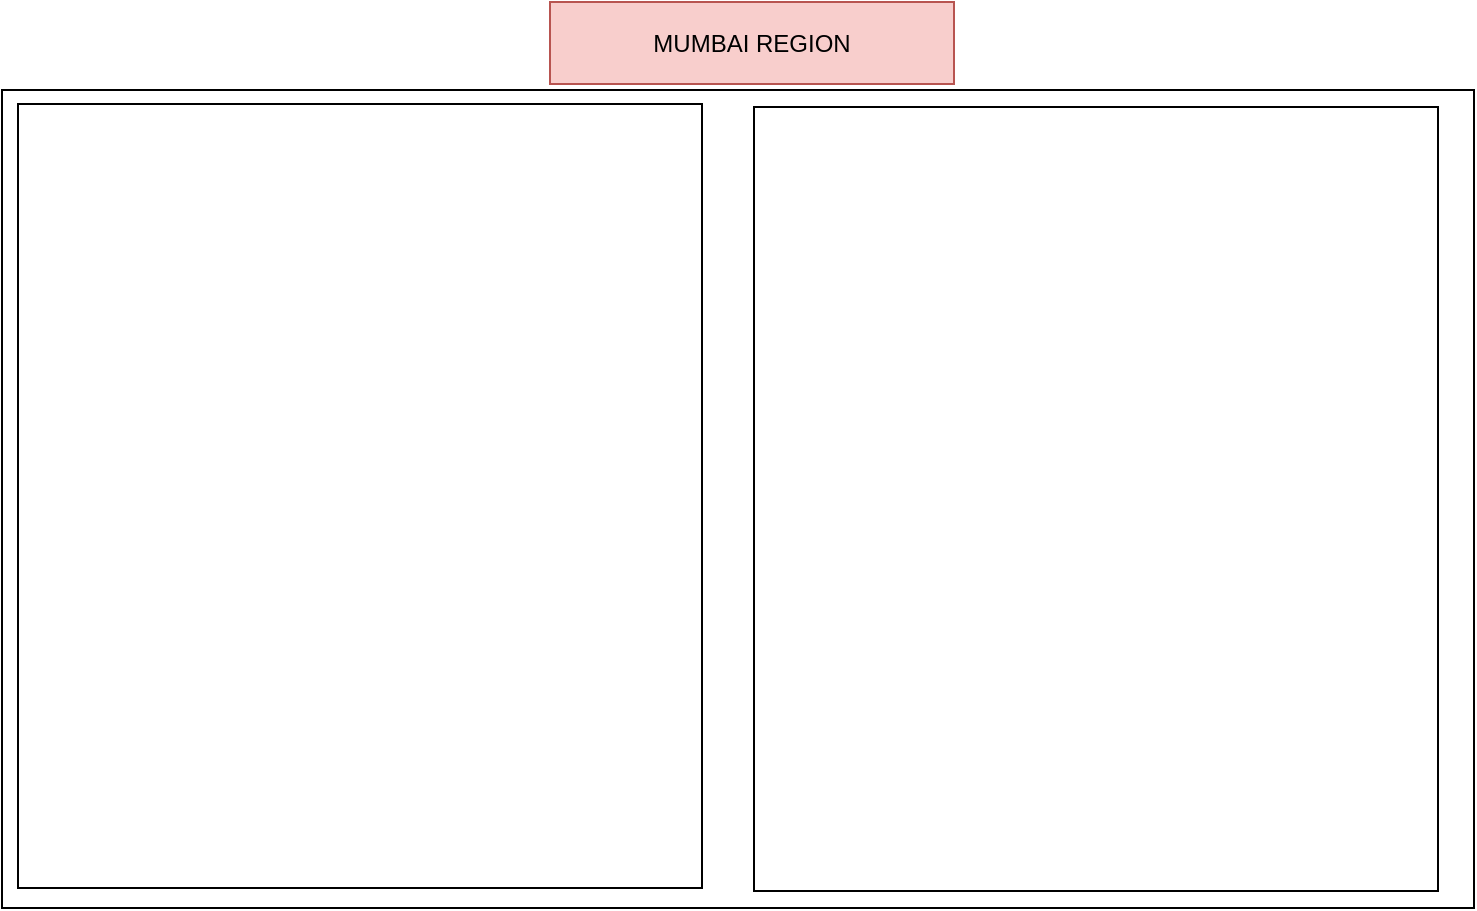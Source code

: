 <mxfile version="14.9.2" type="github">
  <diagram id="PVcJIK8jwzVV2-7ozDgl" name="Page-1">
    <mxGraphModel dx="782" dy="468" grid="0" gridSize="10" guides="1" tooltips="1" connect="1" arrows="1" fold="1" page="1" pageScale="1" pageWidth="850" pageHeight="1100" math="0" shadow="0">
      <root>
        <mxCell id="0" />
        <mxCell id="1" parent="0" />
        <mxCell id="9W5hn0BKQ7LjwP9T91QZ-1" value="" style="rounded=0;whiteSpace=wrap;html=1;" vertex="1" parent="1">
          <mxGeometry x="47" y="51" width="736" height="409" as="geometry" />
        </mxCell>
        <mxCell id="9W5hn0BKQ7LjwP9T91QZ-2" value="MUMBAI REGION" style="text;html=1;strokeColor=#b85450;fillColor=#f8cecc;align=center;verticalAlign=middle;whiteSpace=wrap;rounded=0;" vertex="1" parent="1">
          <mxGeometry x="321" y="7" width="202" height="41" as="geometry" />
        </mxCell>
        <mxCell id="9W5hn0BKQ7LjwP9T91QZ-3" value="" style="rounded=0;whiteSpace=wrap;html=1;" vertex="1" parent="1">
          <mxGeometry x="55" y="58" width="342" height="392" as="geometry" />
        </mxCell>
        <mxCell id="9W5hn0BKQ7LjwP9T91QZ-4" value="" style="rounded=0;whiteSpace=wrap;html=1;" vertex="1" parent="1">
          <mxGeometry x="423" y="59.5" width="342" height="392" as="geometry" />
        </mxCell>
      </root>
    </mxGraphModel>
  </diagram>
</mxfile>
